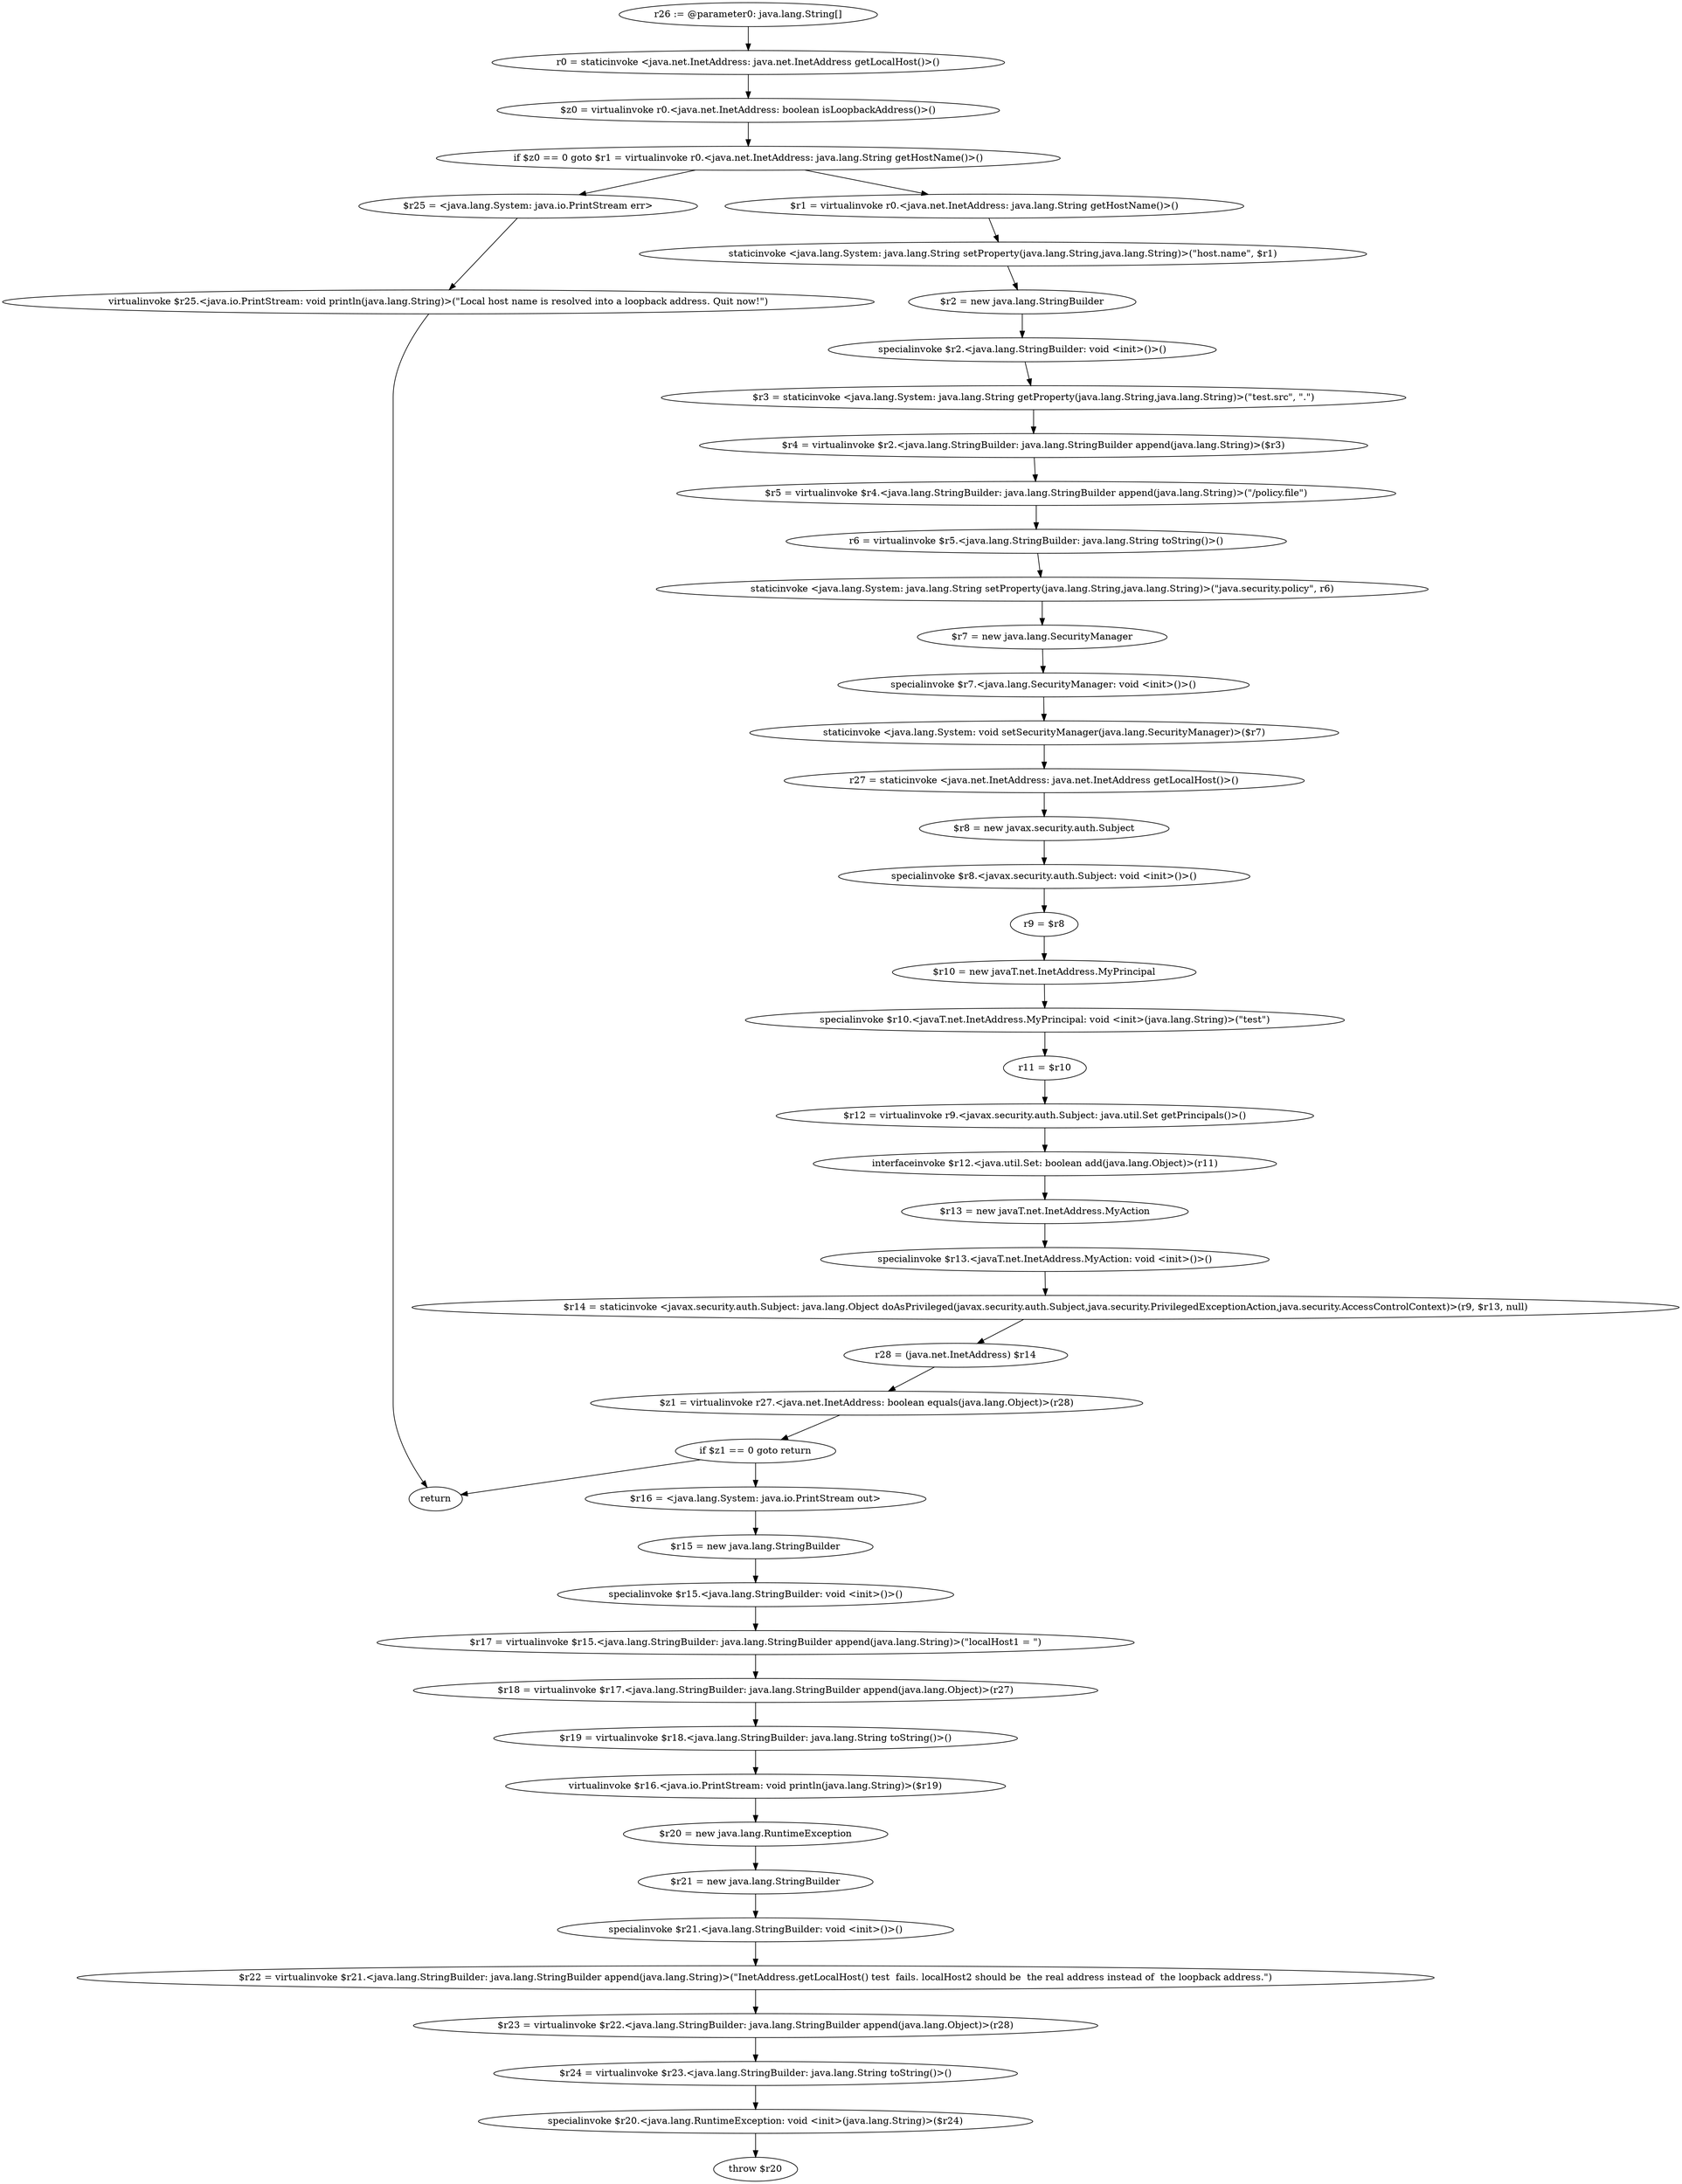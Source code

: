 digraph "unitGraph" {
    "r26 := @parameter0: java.lang.String[]"
    "r0 = staticinvoke <java.net.InetAddress: java.net.InetAddress getLocalHost()>()"
    "$z0 = virtualinvoke r0.<java.net.InetAddress: boolean isLoopbackAddress()>()"
    "if $z0 == 0 goto $r1 = virtualinvoke r0.<java.net.InetAddress: java.lang.String getHostName()>()"
    "$r25 = <java.lang.System: java.io.PrintStream err>"
    "virtualinvoke $r25.<java.io.PrintStream: void println(java.lang.String)>(\"Local host name is resolved into a loopback address. Quit now!\")"
    "return"
    "$r1 = virtualinvoke r0.<java.net.InetAddress: java.lang.String getHostName()>()"
    "staticinvoke <java.lang.System: java.lang.String setProperty(java.lang.String,java.lang.String)>(\"host.name\", $r1)"
    "$r2 = new java.lang.StringBuilder"
    "specialinvoke $r2.<java.lang.StringBuilder: void <init>()>()"
    "$r3 = staticinvoke <java.lang.System: java.lang.String getProperty(java.lang.String,java.lang.String)>(\"test.src\", \".\")"
    "$r4 = virtualinvoke $r2.<java.lang.StringBuilder: java.lang.StringBuilder append(java.lang.String)>($r3)"
    "$r5 = virtualinvoke $r4.<java.lang.StringBuilder: java.lang.StringBuilder append(java.lang.String)>(\"/policy.file\")"
    "r6 = virtualinvoke $r5.<java.lang.StringBuilder: java.lang.String toString()>()"
    "staticinvoke <java.lang.System: java.lang.String setProperty(java.lang.String,java.lang.String)>(\"java.security.policy\", r6)"
    "$r7 = new java.lang.SecurityManager"
    "specialinvoke $r7.<java.lang.SecurityManager: void <init>()>()"
    "staticinvoke <java.lang.System: void setSecurityManager(java.lang.SecurityManager)>($r7)"
    "r27 = staticinvoke <java.net.InetAddress: java.net.InetAddress getLocalHost()>()"
    "$r8 = new javax.security.auth.Subject"
    "specialinvoke $r8.<javax.security.auth.Subject: void <init>()>()"
    "r9 = $r8"
    "$r10 = new javaT.net.InetAddress.MyPrincipal"
    "specialinvoke $r10.<javaT.net.InetAddress.MyPrincipal: void <init>(java.lang.String)>(\"test\")"
    "r11 = $r10"
    "$r12 = virtualinvoke r9.<javax.security.auth.Subject: java.util.Set getPrincipals()>()"
    "interfaceinvoke $r12.<java.util.Set: boolean add(java.lang.Object)>(r11)"
    "$r13 = new javaT.net.InetAddress.MyAction"
    "specialinvoke $r13.<javaT.net.InetAddress.MyAction: void <init>()>()"
    "$r14 = staticinvoke <javax.security.auth.Subject: java.lang.Object doAsPrivileged(javax.security.auth.Subject,java.security.PrivilegedExceptionAction,java.security.AccessControlContext)>(r9, $r13, null)"
    "r28 = (java.net.InetAddress) $r14"
    "$z1 = virtualinvoke r27.<java.net.InetAddress: boolean equals(java.lang.Object)>(r28)"
    "if $z1 == 0 goto return"
    "$r16 = <java.lang.System: java.io.PrintStream out>"
    "$r15 = new java.lang.StringBuilder"
    "specialinvoke $r15.<java.lang.StringBuilder: void <init>()>()"
    "$r17 = virtualinvoke $r15.<java.lang.StringBuilder: java.lang.StringBuilder append(java.lang.String)>(\"localHost1 = \")"
    "$r18 = virtualinvoke $r17.<java.lang.StringBuilder: java.lang.StringBuilder append(java.lang.Object)>(r27)"
    "$r19 = virtualinvoke $r18.<java.lang.StringBuilder: java.lang.String toString()>()"
    "virtualinvoke $r16.<java.io.PrintStream: void println(java.lang.String)>($r19)"
    "$r20 = new java.lang.RuntimeException"
    "$r21 = new java.lang.StringBuilder"
    "specialinvoke $r21.<java.lang.StringBuilder: void <init>()>()"
    "$r22 = virtualinvoke $r21.<java.lang.StringBuilder: java.lang.StringBuilder append(java.lang.String)>(\"InetAddress.getLocalHost() test  fails. localHost2 should be  the real address instead of  the loopback address.\")"
    "$r23 = virtualinvoke $r22.<java.lang.StringBuilder: java.lang.StringBuilder append(java.lang.Object)>(r28)"
    "$r24 = virtualinvoke $r23.<java.lang.StringBuilder: java.lang.String toString()>()"
    "specialinvoke $r20.<java.lang.RuntimeException: void <init>(java.lang.String)>($r24)"
    "throw $r20"
    "r26 := @parameter0: java.lang.String[]"->"r0 = staticinvoke <java.net.InetAddress: java.net.InetAddress getLocalHost()>()";
    "r0 = staticinvoke <java.net.InetAddress: java.net.InetAddress getLocalHost()>()"->"$z0 = virtualinvoke r0.<java.net.InetAddress: boolean isLoopbackAddress()>()";
    "$z0 = virtualinvoke r0.<java.net.InetAddress: boolean isLoopbackAddress()>()"->"if $z0 == 0 goto $r1 = virtualinvoke r0.<java.net.InetAddress: java.lang.String getHostName()>()";
    "if $z0 == 0 goto $r1 = virtualinvoke r0.<java.net.InetAddress: java.lang.String getHostName()>()"->"$r25 = <java.lang.System: java.io.PrintStream err>";
    "if $z0 == 0 goto $r1 = virtualinvoke r0.<java.net.InetAddress: java.lang.String getHostName()>()"->"$r1 = virtualinvoke r0.<java.net.InetAddress: java.lang.String getHostName()>()";
    "$r25 = <java.lang.System: java.io.PrintStream err>"->"virtualinvoke $r25.<java.io.PrintStream: void println(java.lang.String)>(\"Local host name is resolved into a loopback address. Quit now!\")";
    "virtualinvoke $r25.<java.io.PrintStream: void println(java.lang.String)>(\"Local host name is resolved into a loopback address. Quit now!\")"->"return";
    "$r1 = virtualinvoke r0.<java.net.InetAddress: java.lang.String getHostName()>()"->"staticinvoke <java.lang.System: java.lang.String setProperty(java.lang.String,java.lang.String)>(\"host.name\", $r1)";
    "staticinvoke <java.lang.System: java.lang.String setProperty(java.lang.String,java.lang.String)>(\"host.name\", $r1)"->"$r2 = new java.lang.StringBuilder";
    "$r2 = new java.lang.StringBuilder"->"specialinvoke $r2.<java.lang.StringBuilder: void <init>()>()";
    "specialinvoke $r2.<java.lang.StringBuilder: void <init>()>()"->"$r3 = staticinvoke <java.lang.System: java.lang.String getProperty(java.lang.String,java.lang.String)>(\"test.src\", \".\")";
    "$r3 = staticinvoke <java.lang.System: java.lang.String getProperty(java.lang.String,java.lang.String)>(\"test.src\", \".\")"->"$r4 = virtualinvoke $r2.<java.lang.StringBuilder: java.lang.StringBuilder append(java.lang.String)>($r3)";
    "$r4 = virtualinvoke $r2.<java.lang.StringBuilder: java.lang.StringBuilder append(java.lang.String)>($r3)"->"$r5 = virtualinvoke $r4.<java.lang.StringBuilder: java.lang.StringBuilder append(java.lang.String)>(\"/policy.file\")";
    "$r5 = virtualinvoke $r4.<java.lang.StringBuilder: java.lang.StringBuilder append(java.lang.String)>(\"/policy.file\")"->"r6 = virtualinvoke $r5.<java.lang.StringBuilder: java.lang.String toString()>()";
    "r6 = virtualinvoke $r5.<java.lang.StringBuilder: java.lang.String toString()>()"->"staticinvoke <java.lang.System: java.lang.String setProperty(java.lang.String,java.lang.String)>(\"java.security.policy\", r6)";
    "staticinvoke <java.lang.System: java.lang.String setProperty(java.lang.String,java.lang.String)>(\"java.security.policy\", r6)"->"$r7 = new java.lang.SecurityManager";
    "$r7 = new java.lang.SecurityManager"->"specialinvoke $r7.<java.lang.SecurityManager: void <init>()>()";
    "specialinvoke $r7.<java.lang.SecurityManager: void <init>()>()"->"staticinvoke <java.lang.System: void setSecurityManager(java.lang.SecurityManager)>($r7)";
    "staticinvoke <java.lang.System: void setSecurityManager(java.lang.SecurityManager)>($r7)"->"r27 = staticinvoke <java.net.InetAddress: java.net.InetAddress getLocalHost()>()";
    "r27 = staticinvoke <java.net.InetAddress: java.net.InetAddress getLocalHost()>()"->"$r8 = new javax.security.auth.Subject";
    "$r8 = new javax.security.auth.Subject"->"specialinvoke $r8.<javax.security.auth.Subject: void <init>()>()";
    "specialinvoke $r8.<javax.security.auth.Subject: void <init>()>()"->"r9 = $r8";
    "r9 = $r8"->"$r10 = new javaT.net.InetAddress.MyPrincipal";
    "$r10 = new javaT.net.InetAddress.MyPrincipal"->"specialinvoke $r10.<javaT.net.InetAddress.MyPrincipal: void <init>(java.lang.String)>(\"test\")";
    "specialinvoke $r10.<javaT.net.InetAddress.MyPrincipal: void <init>(java.lang.String)>(\"test\")"->"r11 = $r10";
    "r11 = $r10"->"$r12 = virtualinvoke r9.<javax.security.auth.Subject: java.util.Set getPrincipals()>()";
    "$r12 = virtualinvoke r9.<javax.security.auth.Subject: java.util.Set getPrincipals()>()"->"interfaceinvoke $r12.<java.util.Set: boolean add(java.lang.Object)>(r11)";
    "interfaceinvoke $r12.<java.util.Set: boolean add(java.lang.Object)>(r11)"->"$r13 = new javaT.net.InetAddress.MyAction";
    "$r13 = new javaT.net.InetAddress.MyAction"->"specialinvoke $r13.<javaT.net.InetAddress.MyAction: void <init>()>()";
    "specialinvoke $r13.<javaT.net.InetAddress.MyAction: void <init>()>()"->"$r14 = staticinvoke <javax.security.auth.Subject: java.lang.Object doAsPrivileged(javax.security.auth.Subject,java.security.PrivilegedExceptionAction,java.security.AccessControlContext)>(r9, $r13, null)";
    "$r14 = staticinvoke <javax.security.auth.Subject: java.lang.Object doAsPrivileged(javax.security.auth.Subject,java.security.PrivilegedExceptionAction,java.security.AccessControlContext)>(r9, $r13, null)"->"r28 = (java.net.InetAddress) $r14";
    "r28 = (java.net.InetAddress) $r14"->"$z1 = virtualinvoke r27.<java.net.InetAddress: boolean equals(java.lang.Object)>(r28)";
    "$z1 = virtualinvoke r27.<java.net.InetAddress: boolean equals(java.lang.Object)>(r28)"->"if $z1 == 0 goto return";
    "if $z1 == 0 goto return"->"$r16 = <java.lang.System: java.io.PrintStream out>";
    "if $z1 == 0 goto return"->"return";
    "$r16 = <java.lang.System: java.io.PrintStream out>"->"$r15 = new java.lang.StringBuilder";
    "$r15 = new java.lang.StringBuilder"->"specialinvoke $r15.<java.lang.StringBuilder: void <init>()>()";
    "specialinvoke $r15.<java.lang.StringBuilder: void <init>()>()"->"$r17 = virtualinvoke $r15.<java.lang.StringBuilder: java.lang.StringBuilder append(java.lang.String)>(\"localHost1 = \")";
    "$r17 = virtualinvoke $r15.<java.lang.StringBuilder: java.lang.StringBuilder append(java.lang.String)>(\"localHost1 = \")"->"$r18 = virtualinvoke $r17.<java.lang.StringBuilder: java.lang.StringBuilder append(java.lang.Object)>(r27)";
    "$r18 = virtualinvoke $r17.<java.lang.StringBuilder: java.lang.StringBuilder append(java.lang.Object)>(r27)"->"$r19 = virtualinvoke $r18.<java.lang.StringBuilder: java.lang.String toString()>()";
    "$r19 = virtualinvoke $r18.<java.lang.StringBuilder: java.lang.String toString()>()"->"virtualinvoke $r16.<java.io.PrintStream: void println(java.lang.String)>($r19)";
    "virtualinvoke $r16.<java.io.PrintStream: void println(java.lang.String)>($r19)"->"$r20 = new java.lang.RuntimeException";
    "$r20 = new java.lang.RuntimeException"->"$r21 = new java.lang.StringBuilder";
    "$r21 = new java.lang.StringBuilder"->"specialinvoke $r21.<java.lang.StringBuilder: void <init>()>()";
    "specialinvoke $r21.<java.lang.StringBuilder: void <init>()>()"->"$r22 = virtualinvoke $r21.<java.lang.StringBuilder: java.lang.StringBuilder append(java.lang.String)>(\"InetAddress.getLocalHost() test  fails. localHost2 should be  the real address instead of  the loopback address.\")";
    "$r22 = virtualinvoke $r21.<java.lang.StringBuilder: java.lang.StringBuilder append(java.lang.String)>(\"InetAddress.getLocalHost() test  fails. localHost2 should be  the real address instead of  the loopback address.\")"->"$r23 = virtualinvoke $r22.<java.lang.StringBuilder: java.lang.StringBuilder append(java.lang.Object)>(r28)";
    "$r23 = virtualinvoke $r22.<java.lang.StringBuilder: java.lang.StringBuilder append(java.lang.Object)>(r28)"->"$r24 = virtualinvoke $r23.<java.lang.StringBuilder: java.lang.String toString()>()";
    "$r24 = virtualinvoke $r23.<java.lang.StringBuilder: java.lang.String toString()>()"->"specialinvoke $r20.<java.lang.RuntimeException: void <init>(java.lang.String)>($r24)";
    "specialinvoke $r20.<java.lang.RuntimeException: void <init>(java.lang.String)>($r24)"->"throw $r20";
}
